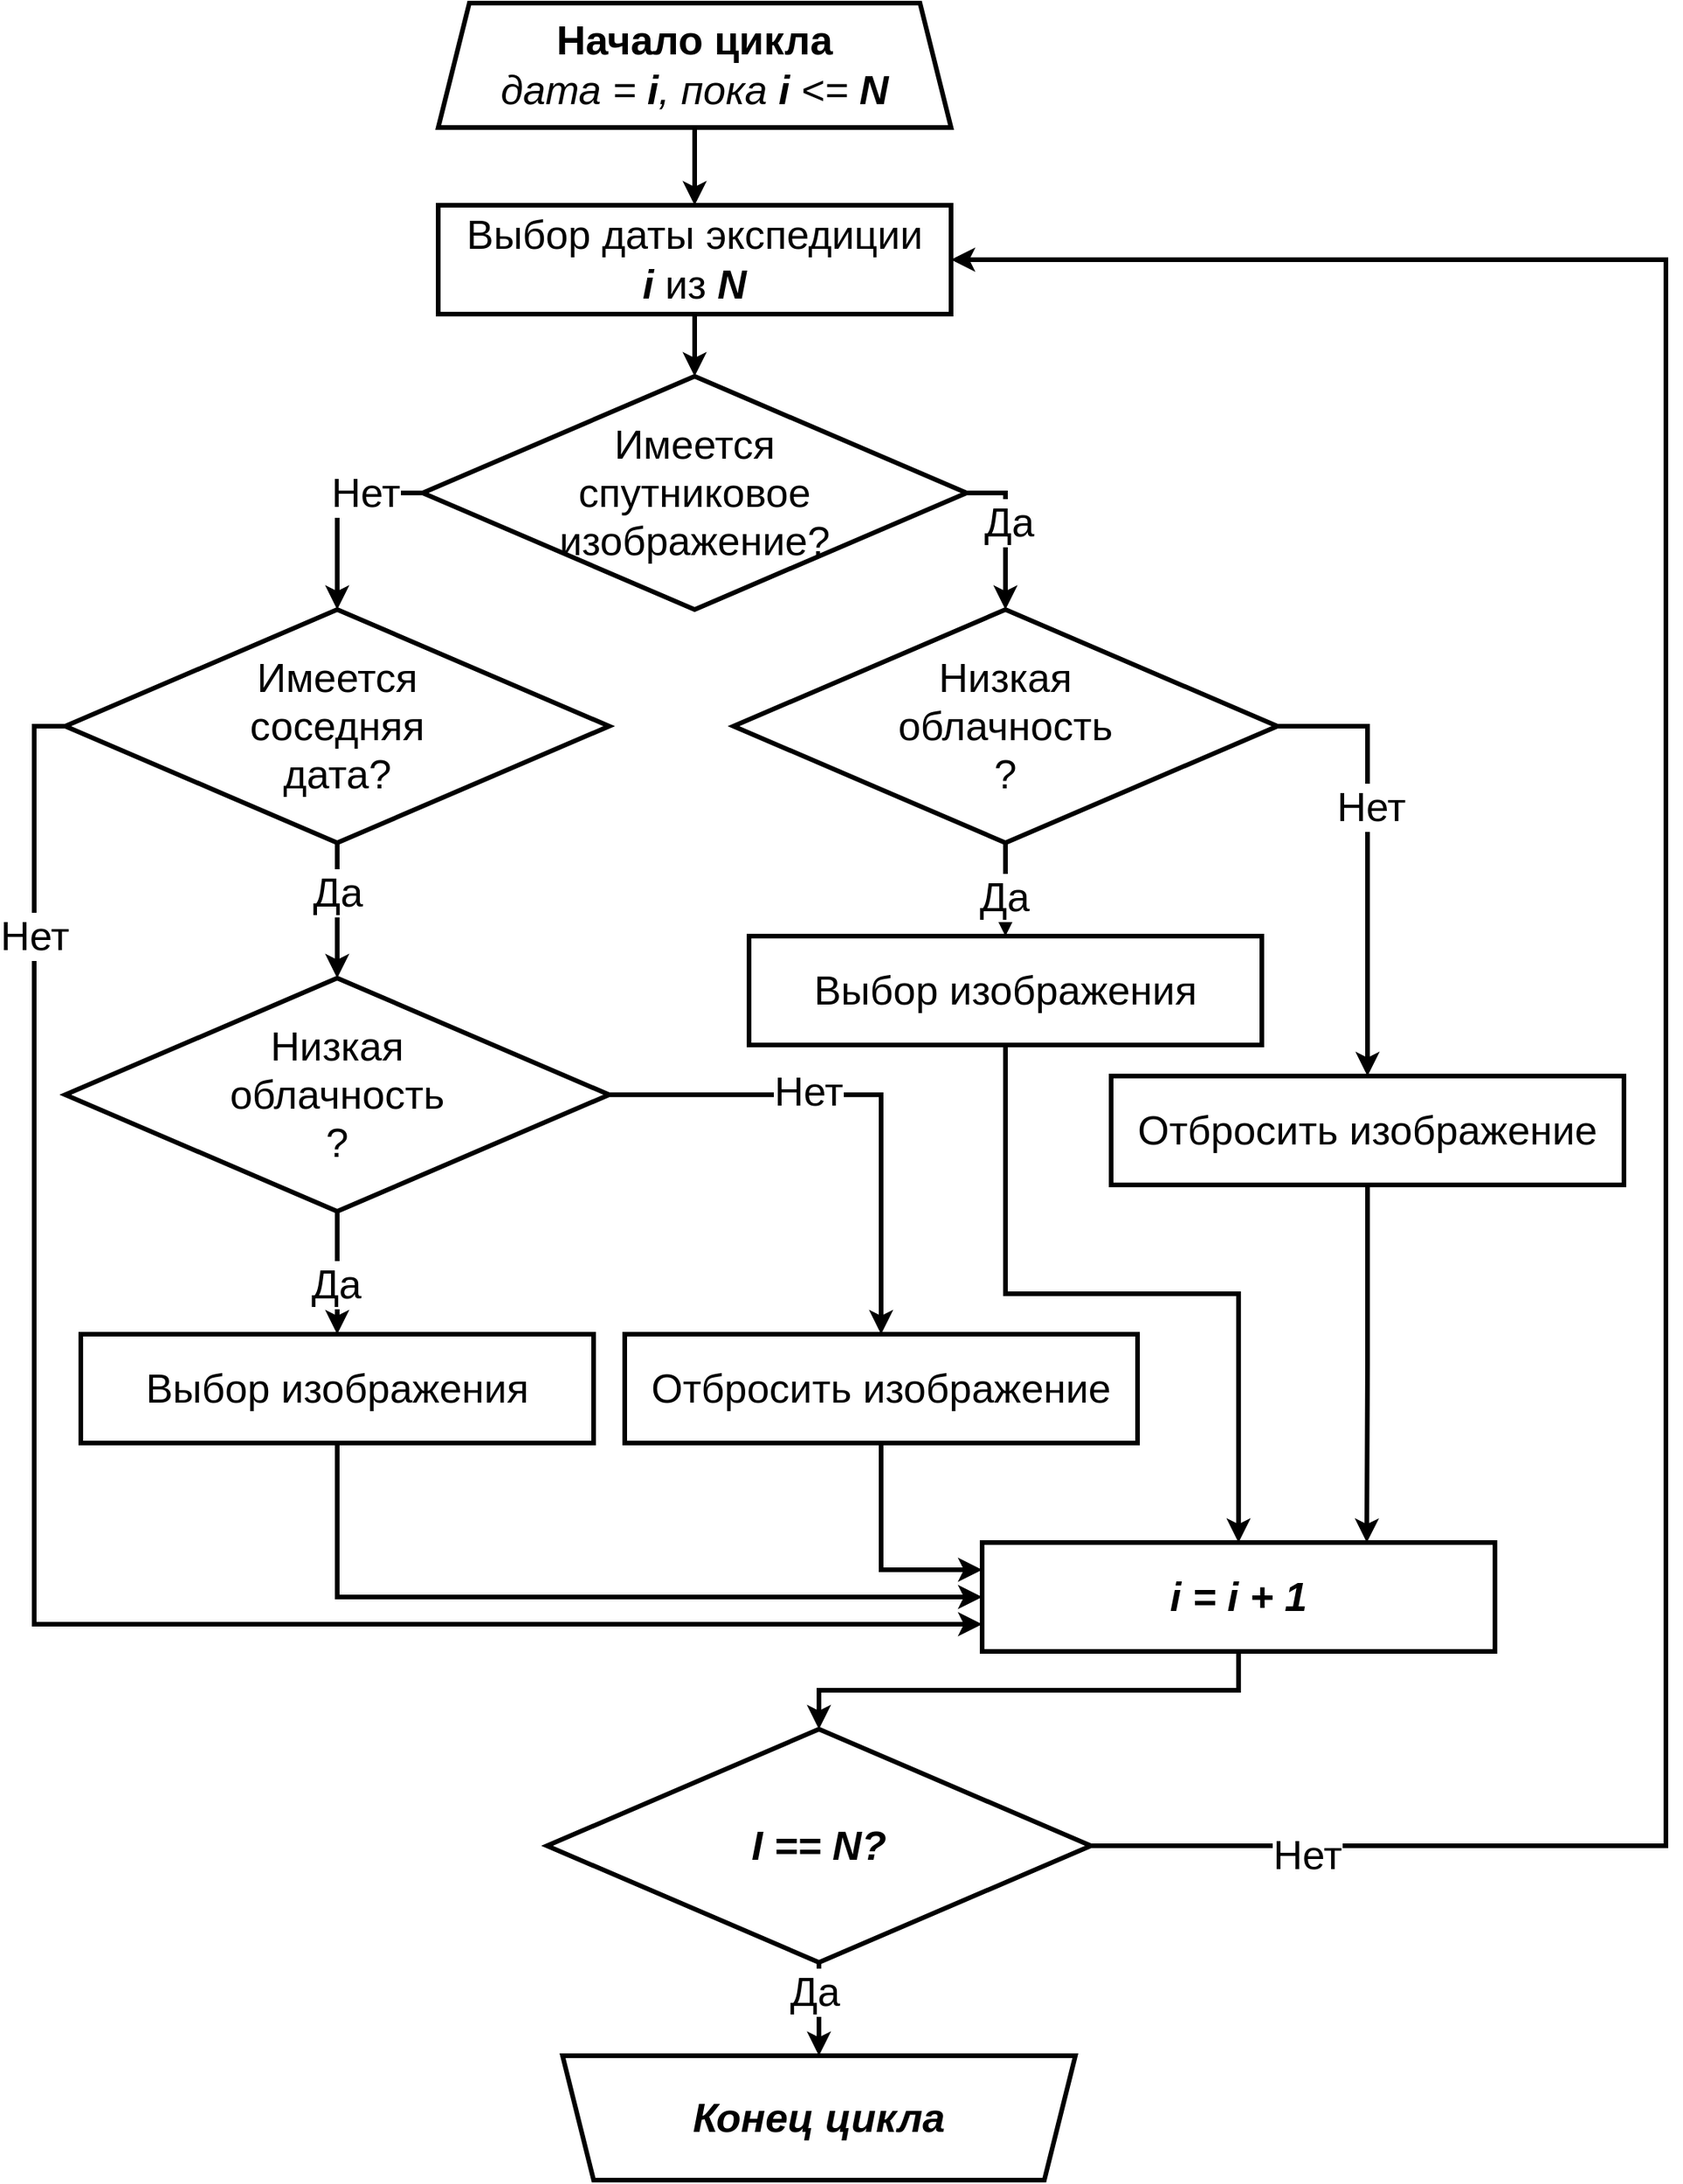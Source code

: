 <mxfile version="13.9.9" type="device"><diagram id="oa3N73AGpumE3JOm-Uuv" name="Page-1"><mxGraphModel dx="2370" dy="1370" grid="1" gridSize="10" guides="1" tooltips="1" connect="1" arrows="1" fold="1" page="1" pageScale="1" pageWidth="1169" pageHeight="827" math="0" shadow="0"><root><mxCell id="0"/><mxCell id="1" parent="0"/><mxCell id="xjA79JVnhu27UXpXtN-V-22" style="edgeStyle=orthogonalEdgeStyle;rounded=0;orthogonalLoop=1;jettySize=auto;html=1;exitX=0.5;exitY=1;exitDx=0;exitDy=0;entryX=0.5;entryY=0;entryDx=0;entryDy=0;strokeWidth=3;fontSize=26;" edge="1" parent="1" source="xjA79JVnhu27UXpXtN-V-1" target="xjA79JVnhu27UXpXtN-V-8"><mxGeometry relative="1" as="geometry"/></mxCell><mxCell id="xjA79JVnhu27UXpXtN-V-1" value="&lt;span style=&quot;font-size: 26px;&quot;&gt;&lt;font style=&quot;font-size: 26px;&quot;&gt;Выбор даты экспедиции&lt;br style=&quot;font-size: 26px;&quot;&gt;&lt;b style=&quot;font-style: italic; font-size: 26px;&quot;&gt;i &lt;/b&gt;из &lt;b style=&quot;font-style: italic; font-size: 26px;&quot;&gt;N&lt;/b&gt;&lt;/font&gt;&lt;/span&gt;" style="rounded=0;whiteSpace=wrap;html=1;strokeWidth=3;fontSize=26;" vertex="1" parent="1"><mxGeometry x="420" y="330" width="330" height="70" as="geometry"/></mxCell><mxCell id="xjA79JVnhu27UXpXtN-V-36" style="edgeStyle=orthogonalEdgeStyle;rounded=0;orthogonalLoop=1;jettySize=auto;html=1;exitX=0.5;exitY=1;exitDx=0;exitDy=0;entryX=0.5;entryY=0;entryDx=0;entryDy=0;strokeWidth=3;fontSize=26;" edge="1" parent="1" source="xjA79JVnhu27UXpXtN-V-2" target="xjA79JVnhu27UXpXtN-V-32"><mxGeometry relative="1" as="geometry"/></mxCell><mxCell id="xjA79JVnhu27UXpXtN-V-37" value="Да" style="edgeLabel;html=1;align=center;verticalAlign=middle;resizable=0;points=[];fontSize=26;" vertex="1" connectable="0" parent="xjA79JVnhu27UXpXtN-V-36"><mxGeometry x="-0.28" relative="1" as="geometry"><mxPoint as="offset"/></mxGeometry></mxCell><mxCell id="xjA79JVnhu27UXpXtN-V-43" style="edgeStyle=orthogonalEdgeStyle;rounded=0;orthogonalLoop=1;jettySize=auto;html=1;exitX=0;exitY=0.5;exitDx=0;exitDy=0;entryX=0;entryY=0.75;entryDx=0;entryDy=0;strokeWidth=3;fontSize=26;" edge="1" parent="1" source="xjA79JVnhu27UXpXtN-V-2" target="xjA79JVnhu27UXpXtN-V-38"><mxGeometry relative="1" as="geometry"/></mxCell><mxCell id="xjA79JVnhu27UXpXtN-V-52" value="Нет" style="edgeLabel;html=1;align=center;verticalAlign=middle;resizable=0;points=[];fontSize=26;" vertex="1" connectable="0" parent="xjA79JVnhu27UXpXtN-V-43"><mxGeometry x="-0.744" relative="1" as="geometry"><mxPoint as="offset"/></mxGeometry></mxCell><mxCell id="xjA79JVnhu27UXpXtN-V-2" value="&lt;span style=&quot;font-size: 26px;&quot;&gt;&lt;font style=&quot;font-size: 26px;&quot;&gt;Имеется &lt;br style=&quot;font-size: 26px;&quot;&gt;соседняя&lt;br style=&quot;font-size: 26px;&quot;&gt;дата?&lt;/font&gt;&lt;/span&gt;" style="rhombus;whiteSpace=wrap;html=1;strokeWidth=3;fontSize=26;" vertex="1" parent="1"><mxGeometry x="180" y="590" width="350" height="150" as="geometry"/></mxCell><mxCell id="xjA79JVnhu27UXpXtN-V-14" style="edgeStyle=orthogonalEdgeStyle;rounded=0;orthogonalLoop=1;jettySize=auto;html=1;exitX=0.5;exitY=1;exitDx=0;exitDy=0;entryX=0.5;entryY=0;entryDx=0;entryDy=0;strokeWidth=3;fontSize=26;" edge="1" parent="1" source="xjA79JVnhu27UXpXtN-V-3" target="xjA79JVnhu27UXpXtN-V-10"><mxGeometry relative="1" as="geometry"/></mxCell><mxCell id="xjA79JVnhu27UXpXtN-V-15" value="Да" style="edgeLabel;html=1;align=center;verticalAlign=middle;resizable=0;points=[];fontSize=26;" vertex="1" connectable="0" parent="xjA79JVnhu27UXpXtN-V-14"><mxGeometry x="0.173" y="-1" relative="1" as="geometry"><mxPoint as="offset"/></mxGeometry></mxCell><mxCell id="xjA79JVnhu27UXpXtN-V-17" style="edgeStyle=orthogonalEdgeStyle;rounded=0;orthogonalLoop=1;jettySize=auto;html=1;exitX=1;exitY=0.5;exitDx=0;exitDy=0;entryX=0.5;entryY=0;entryDx=0;entryDy=0;strokeWidth=3;fontSize=26;" edge="1" parent="1" source="xjA79JVnhu27UXpXtN-V-3" target="xjA79JVnhu27UXpXtN-V-16"><mxGeometry relative="1" as="geometry"/></mxCell><mxCell id="xjA79JVnhu27UXpXtN-V-18" value="Нет" style="edgeLabel;html=1;align=center;verticalAlign=middle;resizable=0;points=[];fontSize=26;" vertex="1" connectable="0" parent="xjA79JVnhu27UXpXtN-V-17"><mxGeometry x="-0.224" y="2" relative="1" as="geometry"><mxPoint as="offset"/></mxGeometry></mxCell><mxCell id="xjA79JVnhu27UXpXtN-V-3" value="&lt;span style=&quot;font-size: 26px;&quot;&gt;Низкая&lt;br style=&quot;font-size: 26px;&quot;&gt;облачность&lt;br style=&quot;font-size: 26px;&quot;&gt;?&lt;/span&gt;" style="rhombus;whiteSpace=wrap;html=1;strokeWidth=3;fontSize=26;" vertex="1" parent="1"><mxGeometry x="610" y="590" width="350" height="150" as="geometry"/></mxCell><mxCell id="xjA79JVnhu27UXpXtN-V-23" style="edgeStyle=orthogonalEdgeStyle;rounded=0;orthogonalLoop=1;jettySize=auto;html=1;exitX=0.5;exitY=1;exitDx=0;exitDy=0;entryX=0.5;entryY=0;entryDx=0;entryDy=0;strokeWidth=3;fontSize=26;" edge="1" parent="1" source="xjA79JVnhu27UXpXtN-V-4" target="xjA79JVnhu27UXpXtN-V-1"><mxGeometry relative="1" as="geometry"/></mxCell><mxCell id="xjA79JVnhu27UXpXtN-V-4" value="&lt;span style=&quot;font-size: 26px;&quot;&gt;&lt;b style=&quot;font-size: 26px;&quot;&gt;Начало цикла&lt;/b&gt;&lt;br style=&quot;font-size: 26px;&quot;&gt;&lt;i style=&quot;font-size: 26px;&quot;&gt;дата = &lt;b style=&quot;font-size: 26px;&quot;&gt;i&lt;/b&gt;, пока&amp;nbsp;&lt;/i&gt;&lt;b style=&quot;font-style: italic; font-size: 26px;&quot;&gt;i &lt;/b&gt;&lt;span style=&quot;font-style: italic; font-size: 26px;&quot;&gt;&amp;lt;=&lt;/span&gt;&lt;i style=&quot;font-size: 26px;&quot;&gt;&amp;nbsp;&lt;/i&gt;&lt;b style=&quot;font-style: italic; font-size: 26px;&quot;&gt;N&lt;/b&gt;&lt;br style=&quot;font-size: 26px;&quot;&gt;&lt;/span&gt;" style="shape=trapezoid;perimeter=trapezoidPerimeter;whiteSpace=wrap;html=1;fixedSize=1;strokeWidth=3;fontSize=26;" vertex="1" parent="1"><mxGeometry x="420" y="200" width="330" height="80" as="geometry"/></mxCell><mxCell id="xjA79JVnhu27UXpXtN-V-7" value="" style="group;fontSize=26;" vertex="1" connectable="0" parent="1"><mxGeometry x="500" y="1520" width="330" height="80" as="geometry"/></mxCell><mxCell id="xjA79JVnhu27UXpXtN-V-5" value="" style="shape=trapezoid;perimeter=trapezoidPerimeter;whiteSpace=wrap;html=1;fixedSize=1;strokeWidth=3;rotation=-180;horizontal=1;verticalAlign=middle;fontSize=26;" vertex="1" parent="xjA79JVnhu27UXpXtN-V-7"><mxGeometry width="330" height="80" as="geometry"/></mxCell><mxCell id="xjA79JVnhu27UXpXtN-V-6" value="&lt;i style=&quot;font-size: 26px;&quot;&gt;&lt;b style=&quot;font-size: 26px;&quot;&gt;Конец цикла&lt;/b&gt;&lt;/i&gt;" style="text;html=1;strokeColor=none;fillColor=none;align=center;verticalAlign=middle;whiteSpace=wrap;rounded=0;fontSize=26;" vertex="1" parent="xjA79JVnhu27UXpXtN-V-7"><mxGeometry x="60" y="30" width="210" height="20" as="geometry"/></mxCell><mxCell id="xjA79JVnhu27UXpXtN-V-12" style="edgeStyle=orthogonalEdgeStyle;rounded=0;orthogonalLoop=1;jettySize=auto;html=1;exitX=1;exitY=0.5;exitDx=0;exitDy=0;entryX=0.5;entryY=0;entryDx=0;entryDy=0;fontSize=26;strokeWidth=3;" edge="1" parent="1" source="xjA79JVnhu27UXpXtN-V-8" target="xjA79JVnhu27UXpXtN-V-3"><mxGeometry relative="1" as="geometry"/></mxCell><mxCell id="xjA79JVnhu27UXpXtN-V-13" value="Да" style="edgeLabel;html=1;align=center;verticalAlign=middle;resizable=0;points=[];fontSize=26;" vertex="1" connectable="0" parent="xjA79JVnhu27UXpXtN-V-12"><mxGeometry x="-0.126" y="2" relative="1" as="geometry"><mxPoint as="offset"/></mxGeometry></mxCell><mxCell id="xjA79JVnhu27UXpXtN-V-20" style="edgeStyle=orthogonalEdgeStyle;rounded=0;orthogonalLoop=1;jettySize=auto;html=1;exitX=0;exitY=0.5;exitDx=0;exitDy=0;entryX=0.5;entryY=0;entryDx=0;entryDy=0;strokeWidth=3;fontSize=26;" edge="1" parent="1" source="xjA79JVnhu27UXpXtN-V-8" target="xjA79JVnhu27UXpXtN-V-2"><mxGeometry relative="1" as="geometry"/></mxCell><mxCell id="xjA79JVnhu27UXpXtN-V-21" value="Нет" style="edgeLabel;html=1;align=center;verticalAlign=middle;resizable=0;points=[];fontSize=26;" vertex="1" connectable="0" parent="xjA79JVnhu27UXpXtN-V-20"><mxGeometry x="-0.432" relative="1" as="geometry"><mxPoint as="offset"/></mxGeometry></mxCell><mxCell id="xjA79JVnhu27UXpXtN-V-8" value="&lt;span style=&quot;font-size: 26px;&quot;&gt;&lt;font style=&quot;font-size: 26px;&quot;&gt;Имеется &lt;br style=&quot;font-size: 26px;&quot;&gt;спутниковое &lt;br style=&quot;font-size: 26px;&quot;&gt;изображение?&lt;/font&gt;&lt;/span&gt;" style="rhombus;whiteSpace=wrap;html=1;strokeWidth=3;fontSize=26;" vertex="1" parent="1"><mxGeometry x="410" y="440" width="350" height="150" as="geometry"/></mxCell><mxCell id="xjA79JVnhu27UXpXtN-V-46" style="edgeStyle=orthogonalEdgeStyle;rounded=0;orthogonalLoop=1;jettySize=auto;html=1;exitX=0.5;exitY=1;exitDx=0;exitDy=0;entryX=0.5;entryY=0;entryDx=0;entryDy=0;strokeWidth=3;fontSize=26;" edge="1" parent="1" source="xjA79JVnhu27UXpXtN-V-10" target="xjA79JVnhu27UXpXtN-V-38"><mxGeometry relative="1" as="geometry"/></mxCell><mxCell id="xjA79JVnhu27UXpXtN-V-10" value="&lt;span style=&quot;font-size: 26px;&quot;&gt;&lt;font style=&quot;font-size: 26px;&quot;&gt;Выбор изображения&lt;/font&gt;&lt;/span&gt;" style="rounded=0;whiteSpace=wrap;html=1;strokeWidth=3;fontSize=26;" vertex="1" parent="1"><mxGeometry x="620" y="800" width="330" height="70" as="geometry"/></mxCell><mxCell id="xjA79JVnhu27UXpXtN-V-47" style="edgeStyle=orthogonalEdgeStyle;rounded=0;orthogonalLoop=1;jettySize=auto;html=1;exitX=0.5;exitY=1;exitDx=0;exitDy=0;entryX=0.75;entryY=0;entryDx=0;entryDy=0;strokeWidth=3;fontSize=26;" edge="1" parent="1" source="xjA79JVnhu27UXpXtN-V-16" target="xjA79JVnhu27UXpXtN-V-38"><mxGeometry relative="1" as="geometry"/></mxCell><mxCell id="xjA79JVnhu27UXpXtN-V-16" value="&lt;span style=&quot;font-size: 26px;&quot;&gt;&lt;font style=&quot;font-size: 26px;&quot;&gt;Отбросить изображение&lt;/font&gt;&lt;/span&gt;" style="rounded=0;whiteSpace=wrap;html=1;strokeWidth=3;fontSize=26;" vertex="1" parent="1"><mxGeometry x="853" y="890" width="330" height="70" as="geometry"/></mxCell><mxCell id="xjA79JVnhu27UXpXtN-V-28" style="edgeStyle=orthogonalEdgeStyle;rounded=0;orthogonalLoop=1;jettySize=auto;html=1;exitX=0.5;exitY=1;exitDx=0;exitDy=0;entryX=0.5;entryY=0;entryDx=0;entryDy=0;strokeWidth=3;fontSize=26;" edge="1" parent="1" source="xjA79JVnhu27UXpXtN-V-32" target="xjA79JVnhu27UXpXtN-V-33"><mxGeometry relative="1" as="geometry"/></mxCell><mxCell id="xjA79JVnhu27UXpXtN-V-29" value="Да" style="edgeLabel;html=1;align=center;verticalAlign=middle;resizable=0;points=[];fontSize=26;" vertex="1" connectable="0" parent="xjA79JVnhu27UXpXtN-V-28"><mxGeometry x="0.173" y="-1" relative="1" as="geometry"><mxPoint as="offset"/></mxGeometry></mxCell><mxCell id="xjA79JVnhu27UXpXtN-V-30" style="edgeStyle=orthogonalEdgeStyle;rounded=0;orthogonalLoop=1;jettySize=auto;html=1;exitX=1;exitY=0.5;exitDx=0;exitDy=0;entryX=0.5;entryY=0;entryDx=0;entryDy=0;strokeWidth=3;fontSize=26;" edge="1" parent="1" source="xjA79JVnhu27UXpXtN-V-32" target="xjA79JVnhu27UXpXtN-V-34"><mxGeometry relative="1" as="geometry"/></mxCell><mxCell id="xjA79JVnhu27UXpXtN-V-31" value="Нет" style="edgeLabel;html=1;align=center;verticalAlign=middle;resizable=0;points=[];fontSize=26;" vertex="1" connectable="0" parent="xjA79JVnhu27UXpXtN-V-30"><mxGeometry x="-0.224" y="2" relative="1" as="geometry"><mxPoint as="offset"/></mxGeometry></mxCell><mxCell id="xjA79JVnhu27UXpXtN-V-32" value="&lt;span style=&quot;font-size: 26px;&quot;&gt;Низкая&lt;br style=&quot;font-size: 26px;&quot;&gt;облачность&lt;br style=&quot;font-size: 26px;&quot;&gt;?&lt;/span&gt;" style="rhombus;whiteSpace=wrap;html=1;strokeWidth=3;fontSize=26;" vertex="1" parent="1"><mxGeometry x="180" y="827" width="350" height="150" as="geometry"/></mxCell><mxCell id="xjA79JVnhu27UXpXtN-V-44" style="edgeStyle=orthogonalEdgeStyle;rounded=0;orthogonalLoop=1;jettySize=auto;html=1;exitX=0.5;exitY=1;exitDx=0;exitDy=0;entryX=0;entryY=0.5;entryDx=0;entryDy=0;strokeWidth=3;fontSize=26;" edge="1" parent="1" source="xjA79JVnhu27UXpXtN-V-33" target="xjA79JVnhu27UXpXtN-V-38"><mxGeometry relative="1" as="geometry"/></mxCell><mxCell id="xjA79JVnhu27UXpXtN-V-33" value="&lt;span style=&quot;font-size: 26px;&quot;&gt;&lt;font style=&quot;font-size: 26px;&quot;&gt;Выбор изображения&lt;/font&gt;&lt;/span&gt;" style="rounded=0;whiteSpace=wrap;html=1;strokeWidth=3;fontSize=26;" vertex="1" parent="1"><mxGeometry x="190" y="1056" width="330" height="70" as="geometry"/></mxCell><mxCell id="xjA79JVnhu27UXpXtN-V-53" style="edgeStyle=orthogonalEdgeStyle;rounded=0;orthogonalLoop=1;jettySize=auto;html=1;exitX=0.5;exitY=1;exitDx=0;exitDy=0;entryX=0;entryY=0.25;entryDx=0;entryDy=0;strokeWidth=3;fontSize=26;" edge="1" parent="1" source="xjA79JVnhu27UXpXtN-V-34" target="xjA79JVnhu27UXpXtN-V-38"><mxGeometry relative="1" as="geometry"/></mxCell><mxCell id="xjA79JVnhu27UXpXtN-V-34" value="&lt;span style=&quot;font-size: 26px;&quot;&gt;&lt;font style=&quot;font-size: 26px;&quot;&gt;Отбросить изображение&lt;/font&gt;&lt;/span&gt;" style="rounded=0;whiteSpace=wrap;html=1;strokeWidth=3;fontSize=26;" vertex="1" parent="1"><mxGeometry x="540" y="1056" width="330" height="70" as="geometry"/></mxCell><mxCell id="xjA79JVnhu27UXpXtN-V-48" style="edgeStyle=orthogonalEdgeStyle;rounded=0;orthogonalLoop=1;jettySize=auto;html=1;exitX=0.5;exitY=1;exitDx=0;exitDy=0;entryX=0.5;entryY=0;entryDx=0;entryDy=0;strokeWidth=3;fontSize=26;" edge="1" parent="1" source="xjA79JVnhu27UXpXtN-V-38" target="xjA79JVnhu27UXpXtN-V-39"><mxGeometry relative="1" as="geometry"/></mxCell><mxCell id="xjA79JVnhu27UXpXtN-V-38" value="&lt;i style=&quot;font-size: 26px;&quot;&gt;&lt;b style=&quot;font-size: 26px;&quot;&gt;i = i + 1&lt;/b&gt;&lt;/i&gt;" style="rounded=0;whiteSpace=wrap;html=1;strokeWidth=3;fontSize=26;" vertex="1" parent="1"><mxGeometry x="770" y="1190" width="330" height="70" as="geometry"/></mxCell><mxCell id="xjA79JVnhu27UXpXtN-V-41" style="edgeStyle=orthogonalEdgeStyle;rounded=0;orthogonalLoop=1;jettySize=auto;html=1;exitX=0.5;exitY=1;exitDx=0;exitDy=0;entryX=0.5;entryY=1;entryDx=0;entryDy=0;strokeWidth=3;fontSize=26;" edge="1" parent="1" source="xjA79JVnhu27UXpXtN-V-39" target="xjA79JVnhu27UXpXtN-V-5"><mxGeometry relative="1" as="geometry"/></mxCell><mxCell id="xjA79JVnhu27UXpXtN-V-42" value="Да" style="edgeLabel;html=1;align=center;verticalAlign=middle;resizable=0;points=[];fontSize=26;" vertex="1" connectable="0" parent="xjA79JVnhu27UXpXtN-V-41"><mxGeometry x="-0.371" y="-3" relative="1" as="geometry"><mxPoint as="offset"/></mxGeometry></mxCell><mxCell id="xjA79JVnhu27UXpXtN-V-49" style="edgeStyle=orthogonalEdgeStyle;rounded=0;orthogonalLoop=1;jettySize=auto;html=1;exitX=1;exitY=0.5;exitDx=0;exitDy=0;entryX=1;entryY=0.5;entryDx=0;entryDy=0;strokeWidth=3;fontSize=26;" edge="1" parent="1" source="xjA79JVnhu27UXpXtN-V-39" target="xjA79JVnhu27UXpXtN-V-1"><mxGeometry relative="1" as="geometry"><Array as="points"><mxPoint x="1210" y="1385"/><mxPoint x="1210" y="365"/></Array></mxGeometry></mxCell><mxCell id="xjA79JVnhu27UXpXtN-V-50" value="Нет" style="edgeLabel;html=1;align=center;verticalAlign=middle;resizable=0;points=[];fontSize=26;" vertex="1" connectable="0" parent="xjA79JVnhu27UXpXtN-V-49"><mxGeometry x="-0.85" y="-6" relative="1" as="geometry"><mxPoint as="offset"/></mxGeometry></mxCell><mxCell id="xjA79JVnhu27UXpXtN-V-39" value="&lt;span style=&quot;font-size: 26px;&quot;&gt;&lt;b style=&quot;font-size: 26px;&quot;&gt;&lt;i style=&quot;font-size: 26px;&quot;&gt;I == N?&lt;/i&gt;&lt;/b&gt;&lt;/span&gt;" style="rhombus;whiteSpace=wrap;html=1;strokeWidth=3;fontSize=26;" vertex="1" parent="1"><mxGeometry x="490" y="1310" width="350" height="150" as="geometry"/></mxCell></root></mxGraphModel></diagram></mxfile>